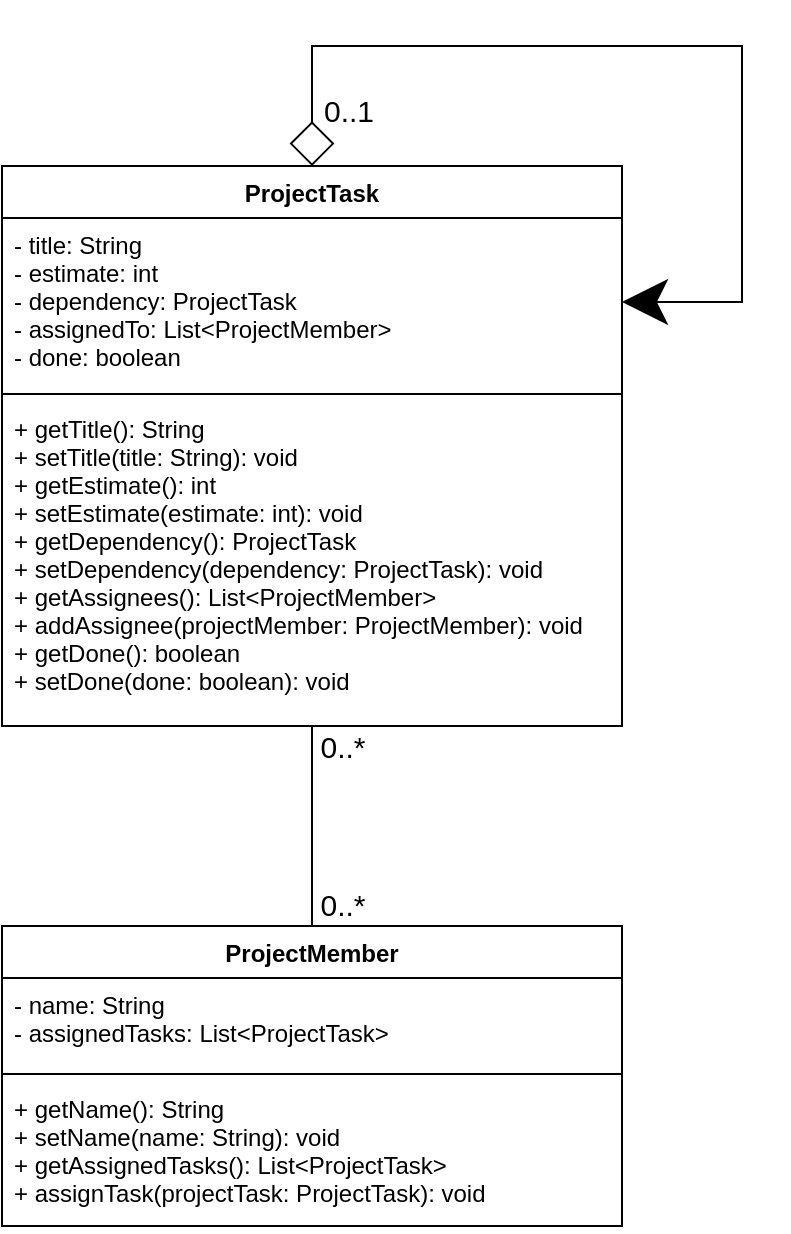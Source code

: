 <mxfile version="15.7.3" type="device"><diagram id="fSnTTWYM7A_18zaUwJOa" name="Page-1"><mxGraphModel dx="538" dy="789" grid="1" gridSize="10" guides="1" tooltips="1" connect="1" arrows="1" fold="1" page="1" pageScale="1" pageWidth="850" pageHeight="1100" math="0" shadow="0"><root><mxCell id="0"/><mxCell id="1" parent="0"/><mxCell id="3vhSyuj272BPy-WEL8-O-11" style="edgeStyle=orthogonalEdgeStyle;rounded=0;orthogonalLoop=1;jettySize=auto;html=1;entryX=0.5;entryY=0;entryDx=0;entryDy=0;endArrow=none;endFill=0;" edge="1" parent="1" source="3vhSyuj272BPy-WEL8-O-1" target="3vhSyuj272BPy-WEL8-O-5"><mxGeometry relative="1" as="geometry"/></mxCell><mxCell id="3vhSyuj272BPy-WEL8-O-12" value="0..*" style="edgeLabel;html=1;align=center;verticalAlign=middle;resizable=0;points=[];fontSize=15;" vertex="1" connectable="0" parent="3vhSyuj272BPy-WEL8-O-11"><mxGeometry x="-0.833" relative="1" as="geometry"><mxPoint x="15" y="1" as="offset"/></mxGeometry></mxCell><mxCell id="3vhSyuj272BPy-WEL8-O-1" value="ProjectTask" style="swimlane;fontStyle=1;align=center;verticalAlign=top;childLayout=stackLayout;horizontal=1;startSize=26;horizontalStack=0;resizeParent=1;resizeParentMax=0;resizeLast=0;collapsible=1;marginBottom=0;" vertex="1" parent="1"><mxGeometry x="290" y="350" width="310" height="280" as="geometry"/></mxCell><mxCell id="3vhSyuj272BPy-WEL8-O-2" value="- title: String&#10;- estimate: int&#10;- dependency: ProjectTask&#10;- assignedTo: List&lt;ProjectMember&gt;&#10;- done: boolean" style="text;strokeColor=none;fillColor=none;align=left;verticalAlign=top;spacingLeft=4;spacingRight=4;overflow=hidden;rotatable=0;points=[[0,0.5],[1,0.5]];portConstraint=eastwest;" vertex="1" parent="3vhSyuj272BPy-WEL8-O-1"><mxGeometry y="26" width="310" height="84" as="geometry"/></mxCell><mxCell id="3vhSyuj272BPy-WEL8-O-3" value="" style="line;strokeWidth=1;fillColor=none;align=left;verticalAlign=middle;spacingTop=-1;spacingLeft=3;spacingRight=3;rotatable=0;labelPosition=right;points=[];portConstraint=eastwest;" vertex="1" parent="3vhSyuj272BPy-WEL8-O-1"><mxGeometry y="110" width="310" height="8" as="geometry"/></mxCell><mxCell id="3vhSyuj272BPy-WEL8-O-4" value="+ getTitle(): String&#10;+ setTitle(title: String): void&#10;+ getEstimate(): int&#10;+ setEstimate(estimate: int): void&#10;+ getDependency(): ProjectTask&#10;+ setDependency(dependency: ProjectTask): void&#10;+ getAssignees(): List&lt;ProjectMember&gt;&#10;+ addAssignee(projectMember: ProjectMember): void&#10;+ getDone(): boolean&#10;+ setDone(done: boolean): void" style="text;strokeColor=none;fillColor=none;align=left;verticalAlign=top;spacingLeft=4;spacingRight=4;overflow=hidden;rotatable=0;points=[[0,0.5],[1,0.5]];portConstraint=eastwest;" vertex="1" parent="3vhSyuj272BPy-WEL8-O-1"><mxGeometry y="118" width="310" height="162" as="geometry"/></mxCell><mxCell id="3vhSyuj272BPy-WEL8-O-14" style="edgeStyle=orthogonalEdgeStyle;rounded=0;orthogonalLoop=1;jettySize=auto;html=1;entryX=1;entryY=0.5;entryDx=0;entryDy=0;endArrow=classic;endFill=1;startArrow=diamond;startFill=0;endSize=20;startSize=20;" edge="1" parent="3vhSyuj272BPy-WEL8-O-1" source="3vhSyuj272BPy-WEL8-O-1" target="3vhSyuj272BPy-WEL8-O-2"><mxGeometry relative="1" as="geometry"><Array as="points"><mxPoint x="155" y="-60"/><mxPoint x="370" y="-60"/><mxPoint x="370" y="68"/></Array></mxGeometry></mxCell><mxCell id="3vhSyuj272BPy-WEL8-O-15" value="0..1" style="edgeLabel;html=1;align=center;verticalAlign=middle;resizable=0;points=[];fontSize=15;" vertex="1" connectable="0" parent="3vhSyuj272BPy-WEL8-O-14"><mxGeometry x="-0.861" relative="1" as="geometry"><mxPoint x="18" y="4" as="offset"/></mxGeometry></mxCell><mxCell id="3vhSyuj272BPy-WEL8-O-5" value="ProjectMember" style="swimlane;fontStyle=1;align=center;verticalAlign=top;childLayout=stackLayout;horizontal=1;startSize=26;horizontalStack=0;resizeParent=1;resizeParentMax=0;resizeLast=0;collapsible=1;marginBottom=0;" vertex="1" parent="1"><mxGeometry x="290" y="730" width="310" height="150" as="geometry"/></mxCell><mxCell id="3vhSyuj272BPy-WEL8-O-6" value="- name: String&#10;- assignedTasks: List&lt;ProjectTask&gt;&#10;" style="text;strokeColor=none;fillColor=none;align=left;verticalAlign=top;spacingLeft=4;spacingRight=4;overflow=hidden;rotatable=0;points=[[0,0.5],[1,0.5]];portConstraint=eastwest;" vertex="1" parent="3vhSyuj272BPy-WEL8-O-5"><mxGeometry y="26" width="310" height="44" as="geometry"/></mxCell><mxCell id="3vhSyuj272BPy-WEL8-O-7" value="" style="line;strokeWidth=1;fillColor=none;align=left;verticalAlign=middle;spacingTop=-1;spacingLeft=3;spacingRight=3;rotatable=0;labelPosition=right;points=[];portConstraint=eastwest;" vertex="1" parent="3vhSyuj272BPy-WEL8-O-5"><mxGeometry y="70" width="310" height="8" as="geometry"/></mxCell><mxCell id="3vhSyuj272BPy-WEL8-O-8" value="+ getName(): String&#10;+ setName(name: String): void&#10;+ getAssignedTasks(): List&lt;ProjectTask&gt;&#10;+ assignTask(projectTask: ProjectTask): void" style="text;strokeColor=none;fillColor=none;align=left;verticalAlign=top;spacingLeft=4;spacingRight=4;overflow=hidden;rotatable=0;points=[[0,0.5],[1,0.5]];portConstraint=eastwest;" vertex="1" parent="3vhSyuj272BPy-WEL8-O-5"><mxGeometry y="78" width="310" height="72" as="geometry"/></mxCell><mxCell id="3vhSyuj272BPy-WEL8-O-13" value="0..*" style="edgeLabel;html=1;align=center;verticalAlign=middle;resizable=0;points=[];fontSize=15;" vertex="1" connectable="0" parent="1"><mxGeometry x="460" y="719.001" as="geometry"/></mxCell></root></mxGraphModel></diagram></mxfile>